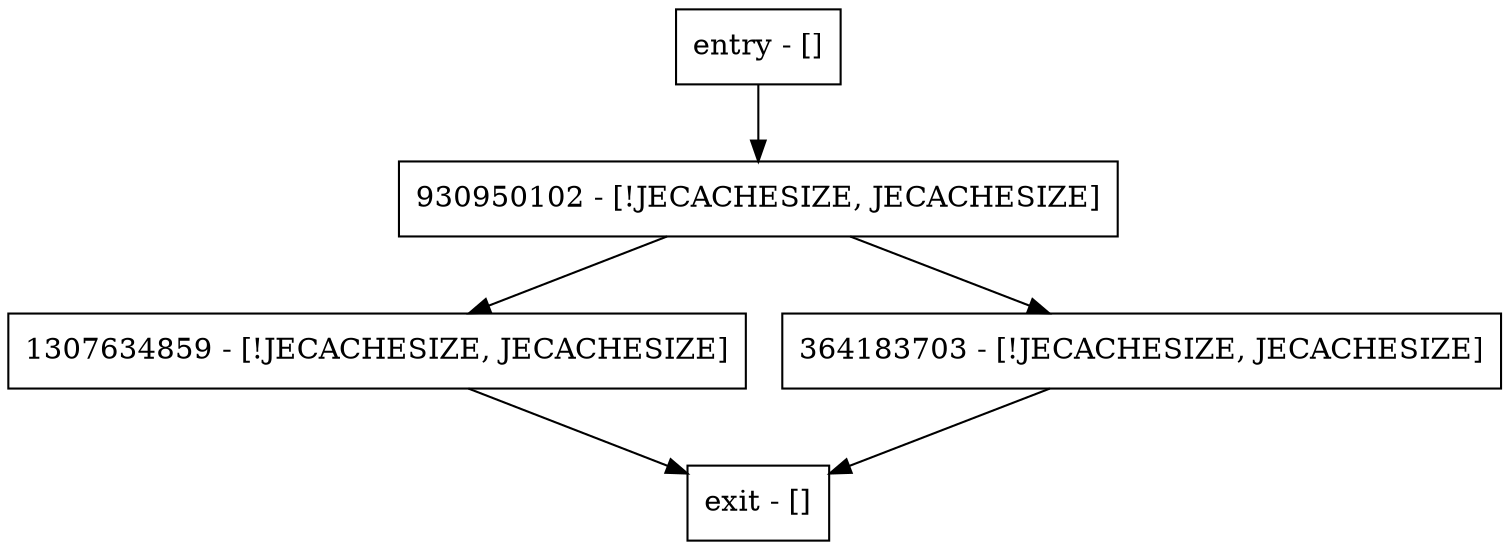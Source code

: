digraph getExtraMemorySize {
node [shape=record];
entry [label="entry - []"];
exit [label="exit - []"];
1307634859 [label="1307634859 - [!JECACHESIZE, JECACHESIZE]"];
930950102 [label="930950102 - [!JECACHESIZE, JECACHESIZE]"];
364183703 [label="364183703 - [!JECACHESIZE, JECACHESIZE]"];
entry;
exit;
entry -> 930950102;
1307634859 -> exit;
930950102 -> 1307634859;
930950102 -> 364183703;
364183703 -> exit;
}
